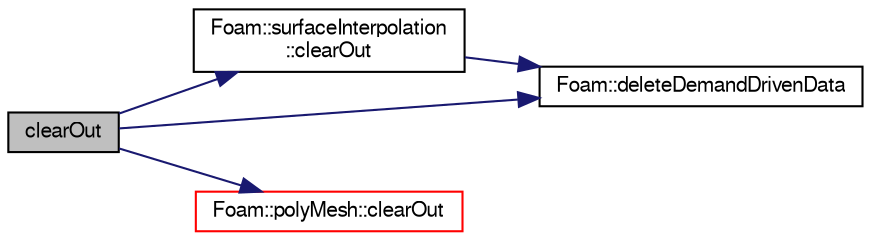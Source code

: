 digraph "clearOut"
{
  bgcolor="transparent";
  edge [fontname="FreeSans",fontsize="10",labelfontname="FreeSans",labelfontsize="10"];
  node [fontname="FreeSans",fontsize="10",shape=record];
  rankdir="LR";
  Node35023 [label="clearOut",height=0.2,width=0.4,color="black", fillcolor="grey75", style="filled", fontcolor="black"];
  Node35023 -> Node35024 [color="midnightblue",fontsize="10",style="solid",fontname="FreeSans"];
  Node35024 [label="Foam::surfaceInterpolation\l::clearOut",height=0.2,width=0.4,color="black",URL="$a23274.html#af320697688df08f1438d37a86bcaf25d",tooltip="Clear all geometry and addressing. "];
  Node35024 -> Node35025 [color="midnightblue",fontsize="10",style="solid",fontname="FreeSans"];
  Node35025 [label="Foam::deleteDemandDrivenData",height=0.2,width=0.4,color="black",URL="$a21124.html#a676ff999562d389fd174d693e17d230a"];
  Node35023 -> Node35026 [color="midnightblue",fontsize="10",style="solid",fontname="FreeSans"];
  Node35026 [label="Foam::polyMesh::clearOut",height=0.2,width=0.4,color="red",URL="$a27410.html#af320697688df08f1438d37a86bcaf25d",tooltip="Clear all geometry and addressing unnecessary for CFD. "];
  Node35023 -> Node35025 [color="midnightblue",fontsize="10",style="solid",fontname="FreeSans"];
}
